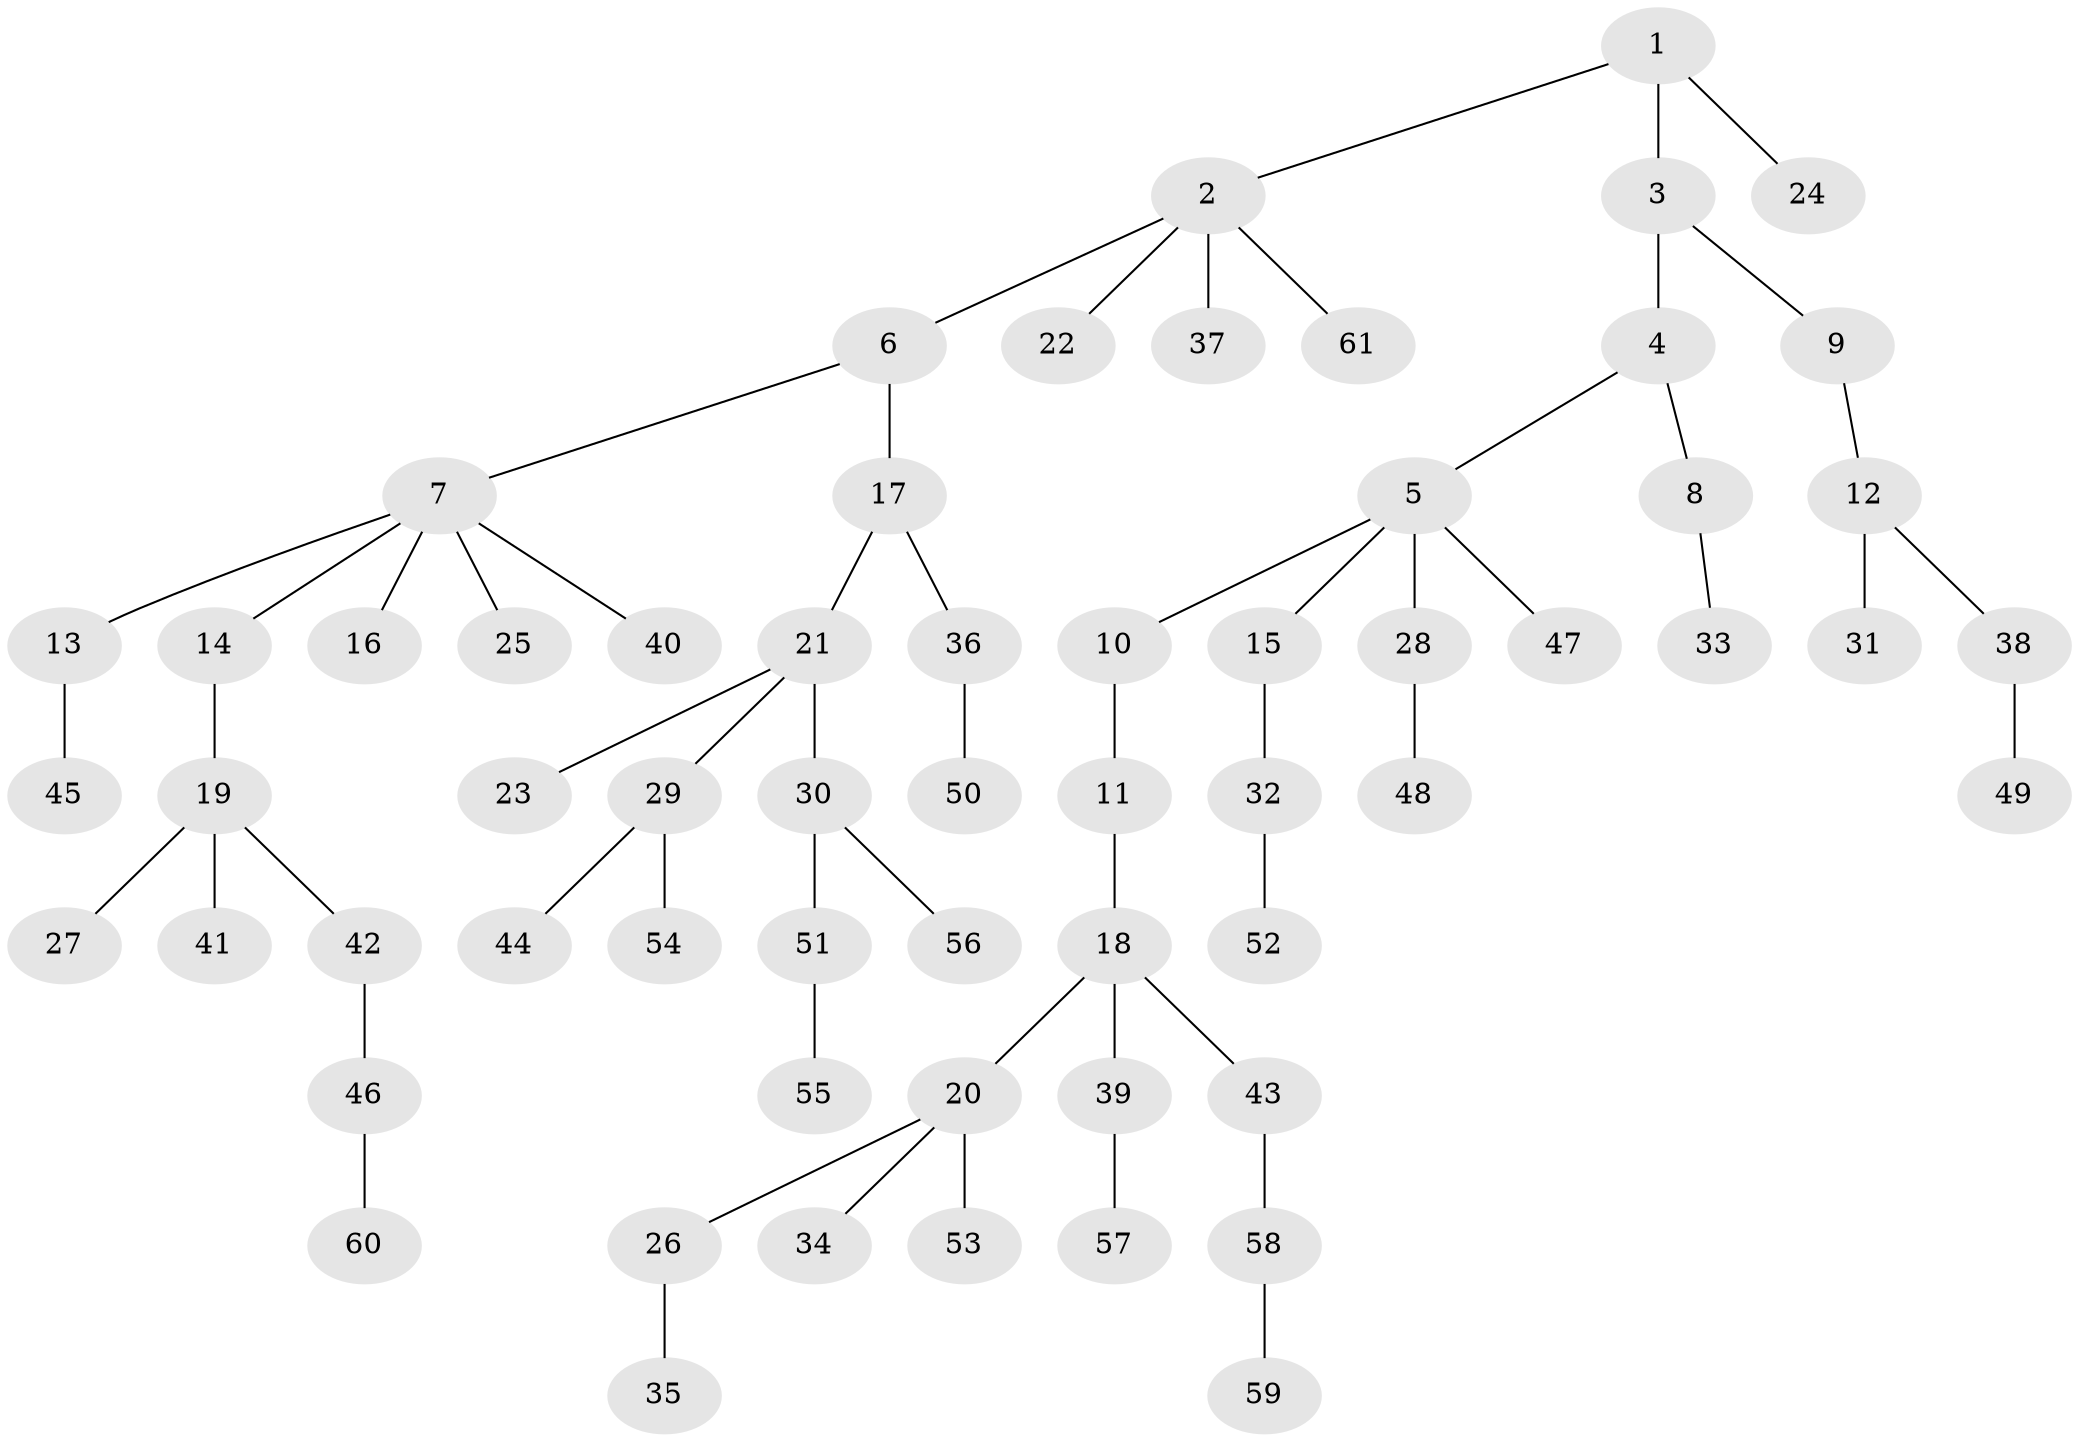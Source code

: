 // coarse degree distribution, {2: 0.20833333333333334, 12: 0.041666666666666664, 1: 0.6666666666666666, 4: 0.08333333333333333}
// Generated by graph-tools (version 1.1) at 2025/56/03/04/25 21:56:56]
// undirected, 61 vertices, 60 edges
graph export_dot {
graph [start="1"]
  node [color=gray90,style=filled];
  1;
  2;
  3;
  4;
  5;
  6;
  7;
  8;
  9;
  10;
  11;
  12;
  13;
  14;
  15;
  16;
  17;
  18;
  19;
  20;
  21;
  22;
  23;
  24;
  25;
  26;
  27;
  28;
  29;
  30;
  31;
  32;
  33;
  34;
  35;
  36;
  37;
  38;
  39;
  40;
  41;
  42;
  43;
  44;
  45;
  46;
  47;
  48;
  49;
  50;
  51;
  52;
  53;
  54;
  55;
  56;
  57;
  58;
  59;
  60;
  61;
  1 -- 2;
  1 -- 3;
  1 -- 24;
  2 -- 6;
  2 -- 22;
  2 -- 37;
  2 -- 61;
  3 -- 4;
  3 -- 9;
  4 -- 5;
  4 -- 8;
  5 -- 10;
  5 -- 15;
  5 -- 28;
  5 -- 47;
  6 -- 7;
  6 -- 17;
  7 -- 13;
  7 -- 14;
  7 -- 16;
  7 -- 25;
  7 -- 40;
  8 -- 33;
  9 -- 12;
  10 -- 11;
  11 -- 18;
  12 -- 31;
  12 -- 38;
  13 -- 45;
  14 -- 19;
  15 -- 32;
  17 -- 21;
  17 -- 36;
  18 -- 20;
  18 -- 39;
  18 -- 43;
  19 -- 27;
  19 -- 41;
  19 -- 42;
  20 -- 26;
  20 -- 34;
  20 -- 53;
  21 -- 23;
  21 -- 29;
  21 -- 30;
  26 -- 35;
  28 -- 48;
  29 -- 44;
  29 -- 54;
  30 -- 51;
  30 -- 56;
  32 -- 52;
  36 -- 50;
  38 -- 49;
  39 -- 57;
  42 -- 46;
  43 -- 58;
  46 -- 60;
  51 -- 55;
  58 -- 59;
}
